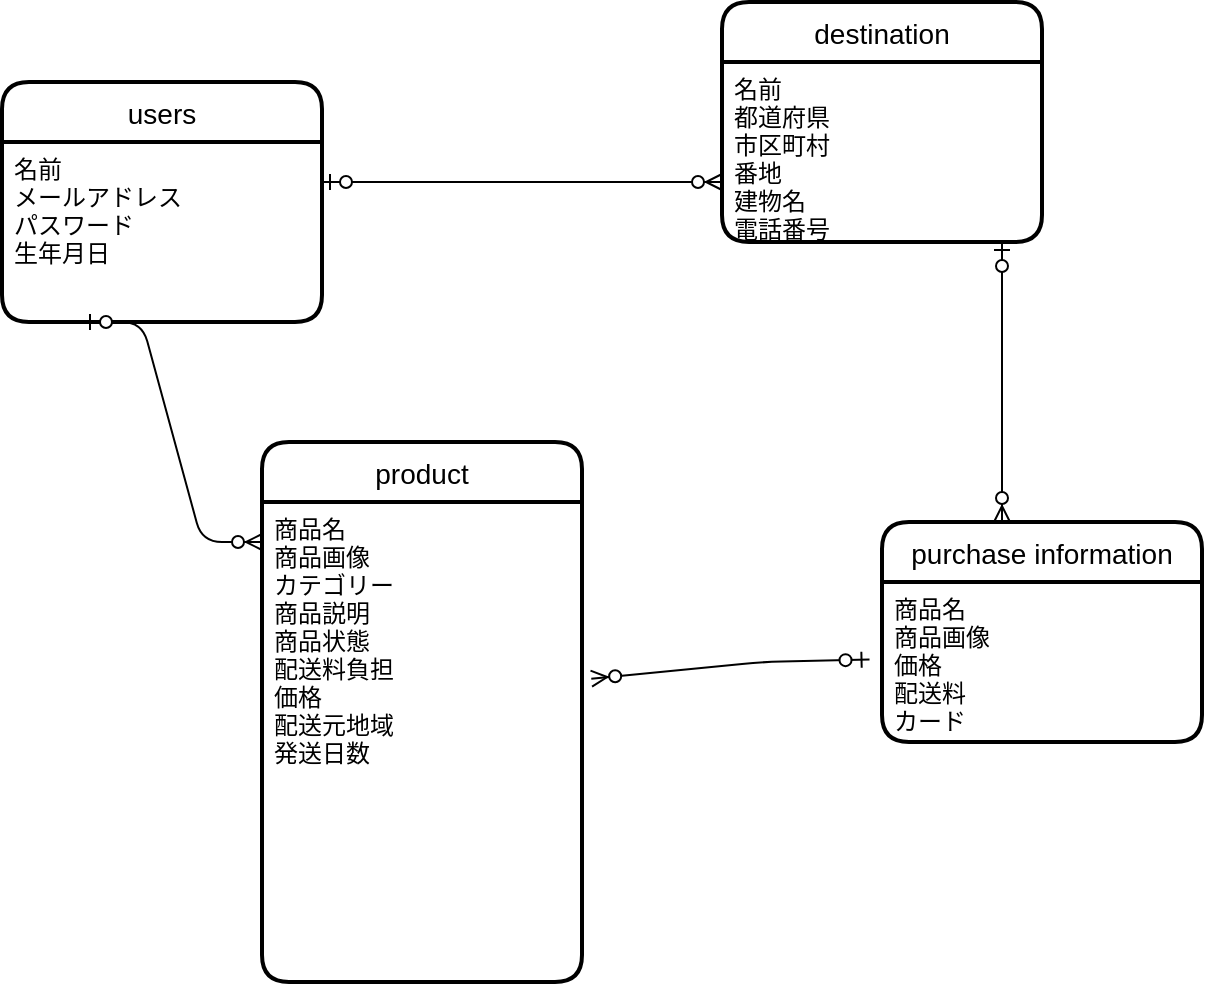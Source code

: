 <mxfile>
    <diagram id="qz7RckL_3lqcIWJ97ACK" name="ページ1">
        <mxGraphModel dx="660" dy="585" grid="1" gridSize="10" guides="1" tooltips="1" connect="1" arrows="1" fold="1" page="1" pageScale="1" pageWidth="827" pageHeight="1169" math="0" shadow="0">
            <root>
                <mxCell id="0"/>
                <mxCell id="1" parent="0"/>
                <mxCell id="86" value="users" style="swimlane;childLayout=stackLayout;horizontal=1;startSize=30;horizontalStack=0;rounded=1;fontSize=14;fontStyle=0;strokeWidth=2;resizeParent=0;resizeLast=1;shadow=0;dashed=0;align=center;" vertex="1" parent="1">
                    <mxGeometry x="40" y="80" width="160" height="120" as="geometry"/>
                </mxCell>
                <mxCell id="87" value="名前&#10;メールアドレス&#10;パスワード&#10;生年月日" style="align=left;strokeColor=none;fillColor=none;spacingLeft=4;fontSize=12;verticalAlign=top;resizable=0;rotatable=0;part=1;" vertex="1" parent="86">
                    <mxGeometry y="30" width="160" height="90" as="geometry"/>
                </mxCell>
                <mxCell id="92" value="destination" style="swimlane;childLayout=stackLayout;horizontal=1;startSize=30;horizontalStack=0;rounded=1;fontSize=14;fontStyle=0;strokeWidth=2;resizeParent=0;resizeLast=1;shadow=0;dashed=0;align=center;" vertex="1" parent="1">
                    <mxGeometry x="400" y="40" width="160" height="120" as="geometry"/>
                </mxCell>
                <mxCell id="93" value="名前&#10;都道府県&#10;市区町村&#10;番地&#10;建物名&#10;電話番号" style="align=left;strokeColor=none;fillColor=none;spacingLeft=4;fontSize=12;verticalAlign=top;resizable=0;rotatable=0;part=1;" vertex="1" parent="92">
                    <mxGeometry y="30" width="160" height="90" as="geometry"/>
                </mxCell>
                <mxCell id="98" value="product" style="swimlane;childLayout=stackLayout;horizontal=1;startSize=30;horizontalStack=0;rounded=1;fontSize=14;fontStyle=0;strokeWidth=2;resizeParent=0;resizeLast=1;shadow=0;dashed=0;align=center;" vertex="1" parent="1">
                    <mxGeometry x="170" y="260" width="160" height="270" as="geometry"/>
                </mxCell>
                <mxCell id="99" value="商品名&#10;商品画像&#10;カテゴリー&#10;商品説明&#10;商品状態&#10;配送料負担&#10;価格&#10;配送元地域&#10;発送日数" style="align=left;strokeColor=none;fillColor=none;spacingLeft=4;fontSize=12;verticalAlign=top;resizable=0;rotatable=0;part=1;" vertex="1" parent="98">
                    <mxGeometry y="30" width="160" height="240" as="geometry"/>
                </mxCell>
                <mxCell id="100" value="purchase information" style="swimlane;childLayout=stackLayout;horizontal=1;startSize=30;horizontalStack=0;rounded=1;fontSize=14;fontStyle=0;strokeWidth=2;resizeParent=0;resizeLast=1;shadow=0;dashed=0;align=center;" vertex="1" parent="1">
                    <mxGeometry x="480" y="300" width="160" height="110" as="geometry"/>
                </mxCell>
                <mxCell id="101" value="商品名&#10;商品画像&#10;価格&#10;配送料&#10;カード" style="align=left;strokeColor=none;fillColor=none;spacingLeft=4;fontSize=12;verticalAlign=top;resizable=0;rotatable=0;part=1;" vertex="1" parent="100">
                    <mxGeometry y="30" width="160" height="80" as="geometry"/>
                </mxCell>
                <mxCell id="105" value="" style="edgeStyle=entityRelationEdgeStyle;fontSize=12;html=1;endArrow=ERzeroToMany;startArrow=ERzeroToOne;exitX=0.25;exitY=1;exitDx=0;exitDy=0;" edge="1" parent="1" source="87">
                    <mxGeometry width="100" height="100" relative="1" as="geometry">
                        <mxPoint x="70" y="410" as="sourcePoint"/>
                        <mxPoint x="170" y="310" as="targetPoint"/>
                    </mxGeometry>
                </mxCell>
                <mxCell id="112" value="" style="fontSize=12;html=1;endArrow=ERzeroToMany;startArrow=ERzeroToOne;exitX=-0.039;exitY=0.485;exitDx=0;exitDy=0;exitPerimeter=0;entryX=1.029;entryY=0.368;entryDx=0;entryDy=0;entryPerimeter=0;" edge="1" parent="1" source="101" target="99">
                    <mxGeometry width="100" height="100" relative="1" as="geometry">
                        <mxPoint x="330" y="410" as="sourcePoint"/>
                        <mxPoint x="430" y="310" as="targetPoint"/>
                        <Array as="points">
                            <mxPoint x="420" y="370"/>
                        </Array>
                    </mxGeometry>
                </mxCell>
                <mxCell id="115" value="" style="fontSize=12;html=1;endArrow=ERzeroToMany;startArrow=ERzeroToOne;" edge="1" parent="1">
                    <mxGeometry width="100" height="100" relative="1" as="geometry">
                        <mxPoint x="540" y="160" as="sourcePoint"/>
                        <mxPoint x="540" y="300" as="targetPoint"/>
                    </mxGeometry>
                </mxCell>
                <mxCell id="116" value="" style="fontSize=12;html=1;endArrow=ERzeroToMany;startArrow=ERzeroToOne;" edge="1" parent="1">
                    <mxGeometry width="100" height="100" relative="1" as="geometry">
                        <mxPoint x="200" y="130" as="sourcePoint"/>
                        <mxPoint x="400" y="130" as="targetPoint"/>
                        <Array as="points">
                            <mxPoint x="310" y="130"/>
                        </Array>
                    </mxGeometry>
                </mxCell>
            </root>
        </mxGraphModel>
    </diagram>
</mxfile>
